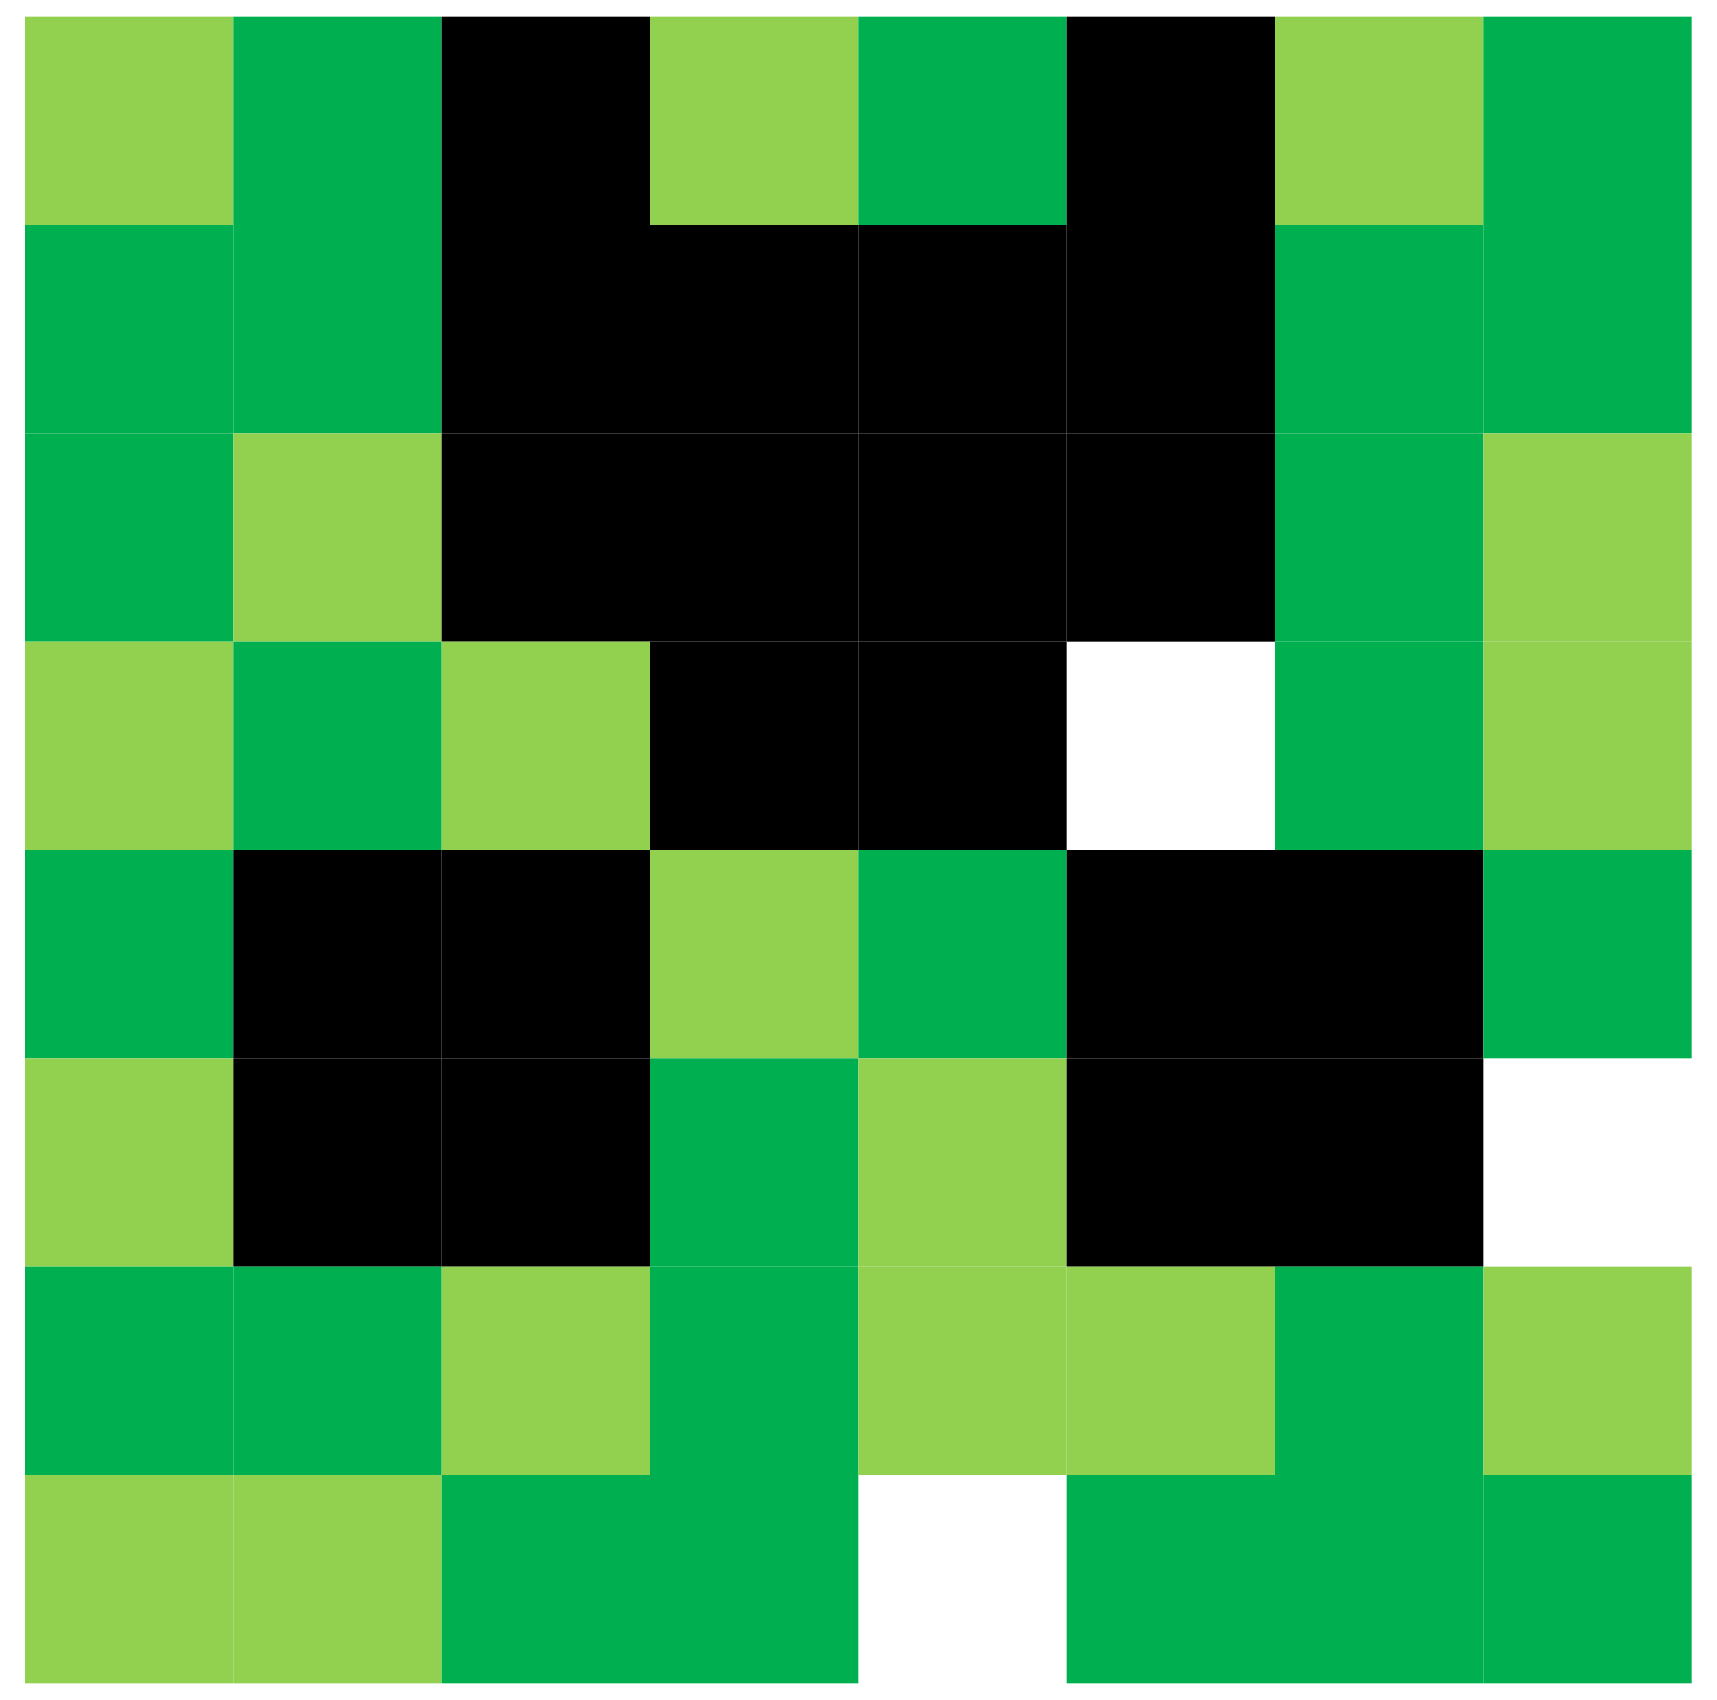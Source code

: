 digraph structs {
	            node [shape=plaintext]
	            struct3 [label=<<TABLE BORDER="0" CELLBORDER="0" CELLSPACING="0" CELLPADDING="50">
                
<TR>
<TD bgcolor="#92D050"></TD> 
<TD bgcolor="#00B050"></TD> 
<TD bgcolor="#000000"></TD> 
<TD bgcolor="#92D050"></TD> 
<TD bgcolor="#00B050"></TD> 
<TD bgcolor="#000000"></TD> 
<TD bgcolor="#92D050"></TD> 
<TD bgcolor="#00B050"></TD> 
</TR>
<TR>
<TD bgcolor="#00B050"></TD> 
<TD bgcolor="#00B050"></TD> 
<TD bgcolor="#000000"></TD> 
<TD bgcolor="#000000"></TD> 
<TD bgcolor="#000000"></TD> 
<TD bgcolor="#000000"></TD> 
<TD bgcolor="#00B050"></TD> 
<TD bgcolor="#00B050"></TD> 
</TR>
<TR>
<TD bgcolor="#00B050"></TD> 
<TD bgcolor="#92D050"></TD> 
<TD bgcolor="#000000"></TD> 
<TD bgcolor="#000000"></TD> 
<TD bgcolor="#000000"></TD> 
<TD bgcolor="#000000"></TD> 
<TD bgcolor="#00B050"></TD> 
<TD bgcolor="#92D050"></TD> 
</TR>
<TR>
<TD bgcolor="#92D050"></TD> 
<TD bgcolor="#00B050"></TD> 
<TD bgcolor="#92D050"></TD> 
<TD bgcolor="#000000"></TD> 
<TD bgcolor="#000000"></TD> 
<TD></TD> 
<TD bgcolor="#00B050"></TD> 
<TD bgcolor="#92D050"></TD> 
</TR>
<TR>
<TD bgcolor="#00B050"></TD> 
<TD bgcolor="#000000"></TD> 
<TD bgcolor="#000000"></TD> 
<TD bgcolor="#92D050"></TD> 
<TD bgcolor="#00B050"></TD> 
<TD bgcolor="#000000"></TD> 
<TD bgcolor="#000000"></TD> 
<TD bgcolor="#00B050"></TD> 
</TR>
<TR>
<TD bgcolor="#92D050"></TD> 
<TD bgcolor="#000000"></TD> 
<TD bgcolor="#000000"></TD> 
<TD bgcolor="#00B050"></TD> 
<TD bgcolor="#92D050"></TD> 
<TD bgcolor="#000000"></TD> 
<TD bgcolor="#000000"></TD> 
<TD></TD> 
</TR>
<TR>
<TD bgcolor="#00B050"></TD> 
<TD bgcolor="#00B050"></TD> 
<TD bgcolor="#92D050"></TD> 
<TD bgcolor="#00B050"></TD> 
<TD bgcolor="#92D050"></TD> 
<TD bgcolor="#92D050"></TD> 
<TD bgcolor="#00B050"></TD> 
<TD bgcolor="#92D050"></TD> 
</TR>
<TR>
<TD bgcolor="#92D050"></TD> 
<TD bgcolor="#92D050"></TD> 
<TD bgcolor="#00B050"></TD> 
<TD bgcolor="#00B050"></TD> 
<TD></TD> 
<TD bgcolor="#00B050"></TD> 
<TD bgcolor="#00B050"></TD> 
<TD bgcolor="#00B050"></TD> 
</TR>
</TABLE>>]}